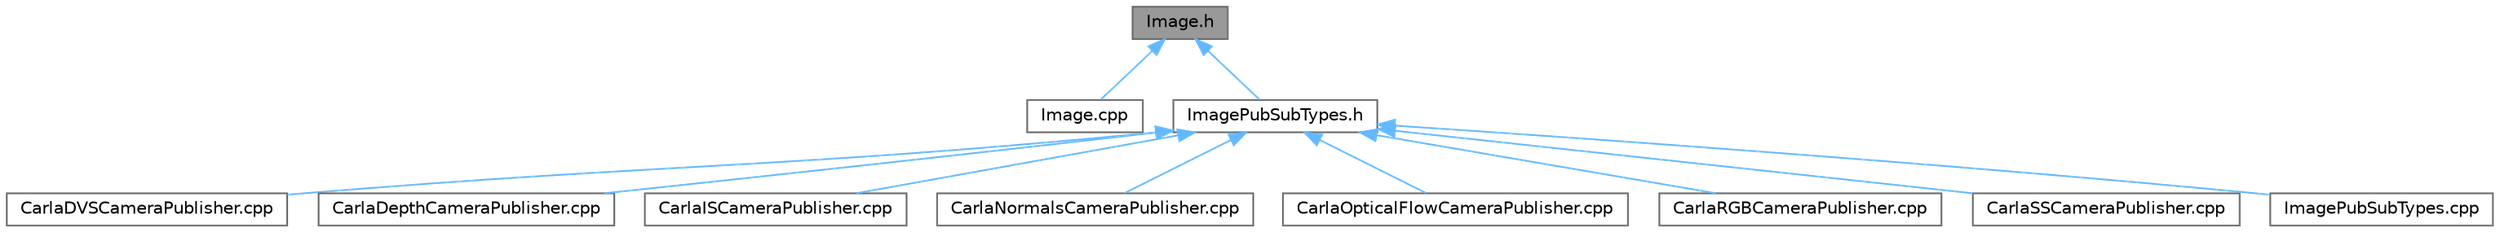 digraph "Image.h"
{
 // INTERACTIVE_SVG=YES
 // LATEX_PDF_SIZE
  bgcolor="transparent";
  edge [fontname=Helvetica,fontsize=10,labelfontname=Helvetica,labelfontsize=10];
  node [fontname=Helvetica,fontsize=10,shape=box,height=0.2,width=0.4];
  Node1 [id="Node000001",label="Image.h",height=0.2,width=0.4,color="gray40", fillcolor="grey60", style="filled", fontcolor="black",tooltip=" "];
  Node1 -> Node2 [id="edge1_Node000001_Node000002",dir="back",color="steelblue1",style="solid",tooltip=" "];
  Node2 [id="Node000002",label="Image.cpp",height=0.2,width=0.4,color="grey40", fillcolor="white", style="filled",URL="$d0/d4e/Image_8cpp.html",tooltip=" "];
  Node1 -> Node3 [id="edge2_Node000001_Node000003",dir="back",color="steelblue1",style="solid",tooltip=" "];
  Node3 [id="Node000003",label="ImagePubSubTypes.h",height=0.2,width=0.4,color="grey40", fillcolor="white", style="filled",URL="$d8/d0b/ImagePubSubTypes_8h.html",tooltip=" "];
  Node3 -> Node4 [id="edge3_Node000003_Node000004",dir="back",color="steelblue1",style="solid",tooltip=" "];
  Node4 [id="Node000004",label="CarlaDVSCameraPublisher.cpp",height=0.2,width=0.4,color="grey40", fillcolor="white", style="filled",URL="$d5/dc5/CarlaDVSCameraPublisher_8cpp.html",tooltip=" "];
  Node3 -> Node5 [id="edge4_Node000003_Node000005",dir="back",color="steelblue1",style="solid",tooltip=" "];
  Node5 [id="Node000005",label="CarlaDepthCameraPublisher.cpp",height=0.2,width=0.4,color="grey40", fillcolor="white", style="filled",URL="$df/d25/CarlaDepthCameraPublisher_8cpp.html",tooltip=" "];
  Node3 -> Node6 [id="edge5_Node000003_Node000006",dir="back",color="steelblue1",style="solid",tooltip=" "];
  Node6 [id="Node000006",label="CarlaISCameraPublisher.cpp",height=0.2,width=0.4,color="grey40", fillcolor="white", style="filled",URL="$dc/d01/CarlaISCameraPublisher_8cpp.html",tooltip=" "];
  Node3 -> Node7 [id="edge6_Node000003_Node000007",dir="back",color="steelblue1",style="solid",tooltip=" "];
  Node7 [id="Node000007",label="CarlaNormalsCameraPublisher.cpp",height=0.2,width=0.4,color="grey40", fillcolor="white", style="filled",URL="$dc/d96/CarlaNormalsCameraPublisher_8cpp.html",tooltip=" "];
  Node3 -> Node8 [id="edge7_Node000003_Node000008",dir="back",color="steelblue1",style="solid",tooltip=" "];
  Node8 [id="Node000008",label="CarlaOpticalFlowCameraPublisher.cpp",height=0.2,width=0.4,color="grey40", fillcolor="white", style="filled",URL="$db/de9/CarlaOpticalFlowCameraPublisher_8cpp.html",tooltip=" "];
  Node3 -> Node9 [id="edge8_Node000003_Node000009",dir="back",color="steelblue1",style="solid",tooltip=" "];
  Node9 [id="Node000009",label="CarlaRGBCameraPublisher.cpp",height=0.2,width=0.4,color="grey40", fillcolor="white", style="filled",URL="$db/d7c/CarlaRGBCameraPublisher_8cpp.html",tooltip=" "];
  Node3 -> Node10 [id="edge9_Node000003_Node000010",dir="back",color="steelblue1",style="solid",tooltip=" "];
  Node10 [id="Node000010",label="CarlaSSCameraPublisher.cpp",height=0.2,width=0.4,color="grey40", fillcolor="white", style="filled",URL="$d3/df7/CarlaSSCameraPublisher_8cpp.html",tooltip=" "];
  Node3 -> Node11 [id="edge10_Node000003_Node000011",dir="back",color="steelblue1",style="solid",tooltip=" "];
  Node11 [id="Node000011",label="ImagePubSubTypes.cpp",height=0.2,width=0.4,color="grey40", fillcolor="white", style="filled",URL="$d2/dc5/ImagePubSubTypes_8cpp.html",tooltip=" "];
}
